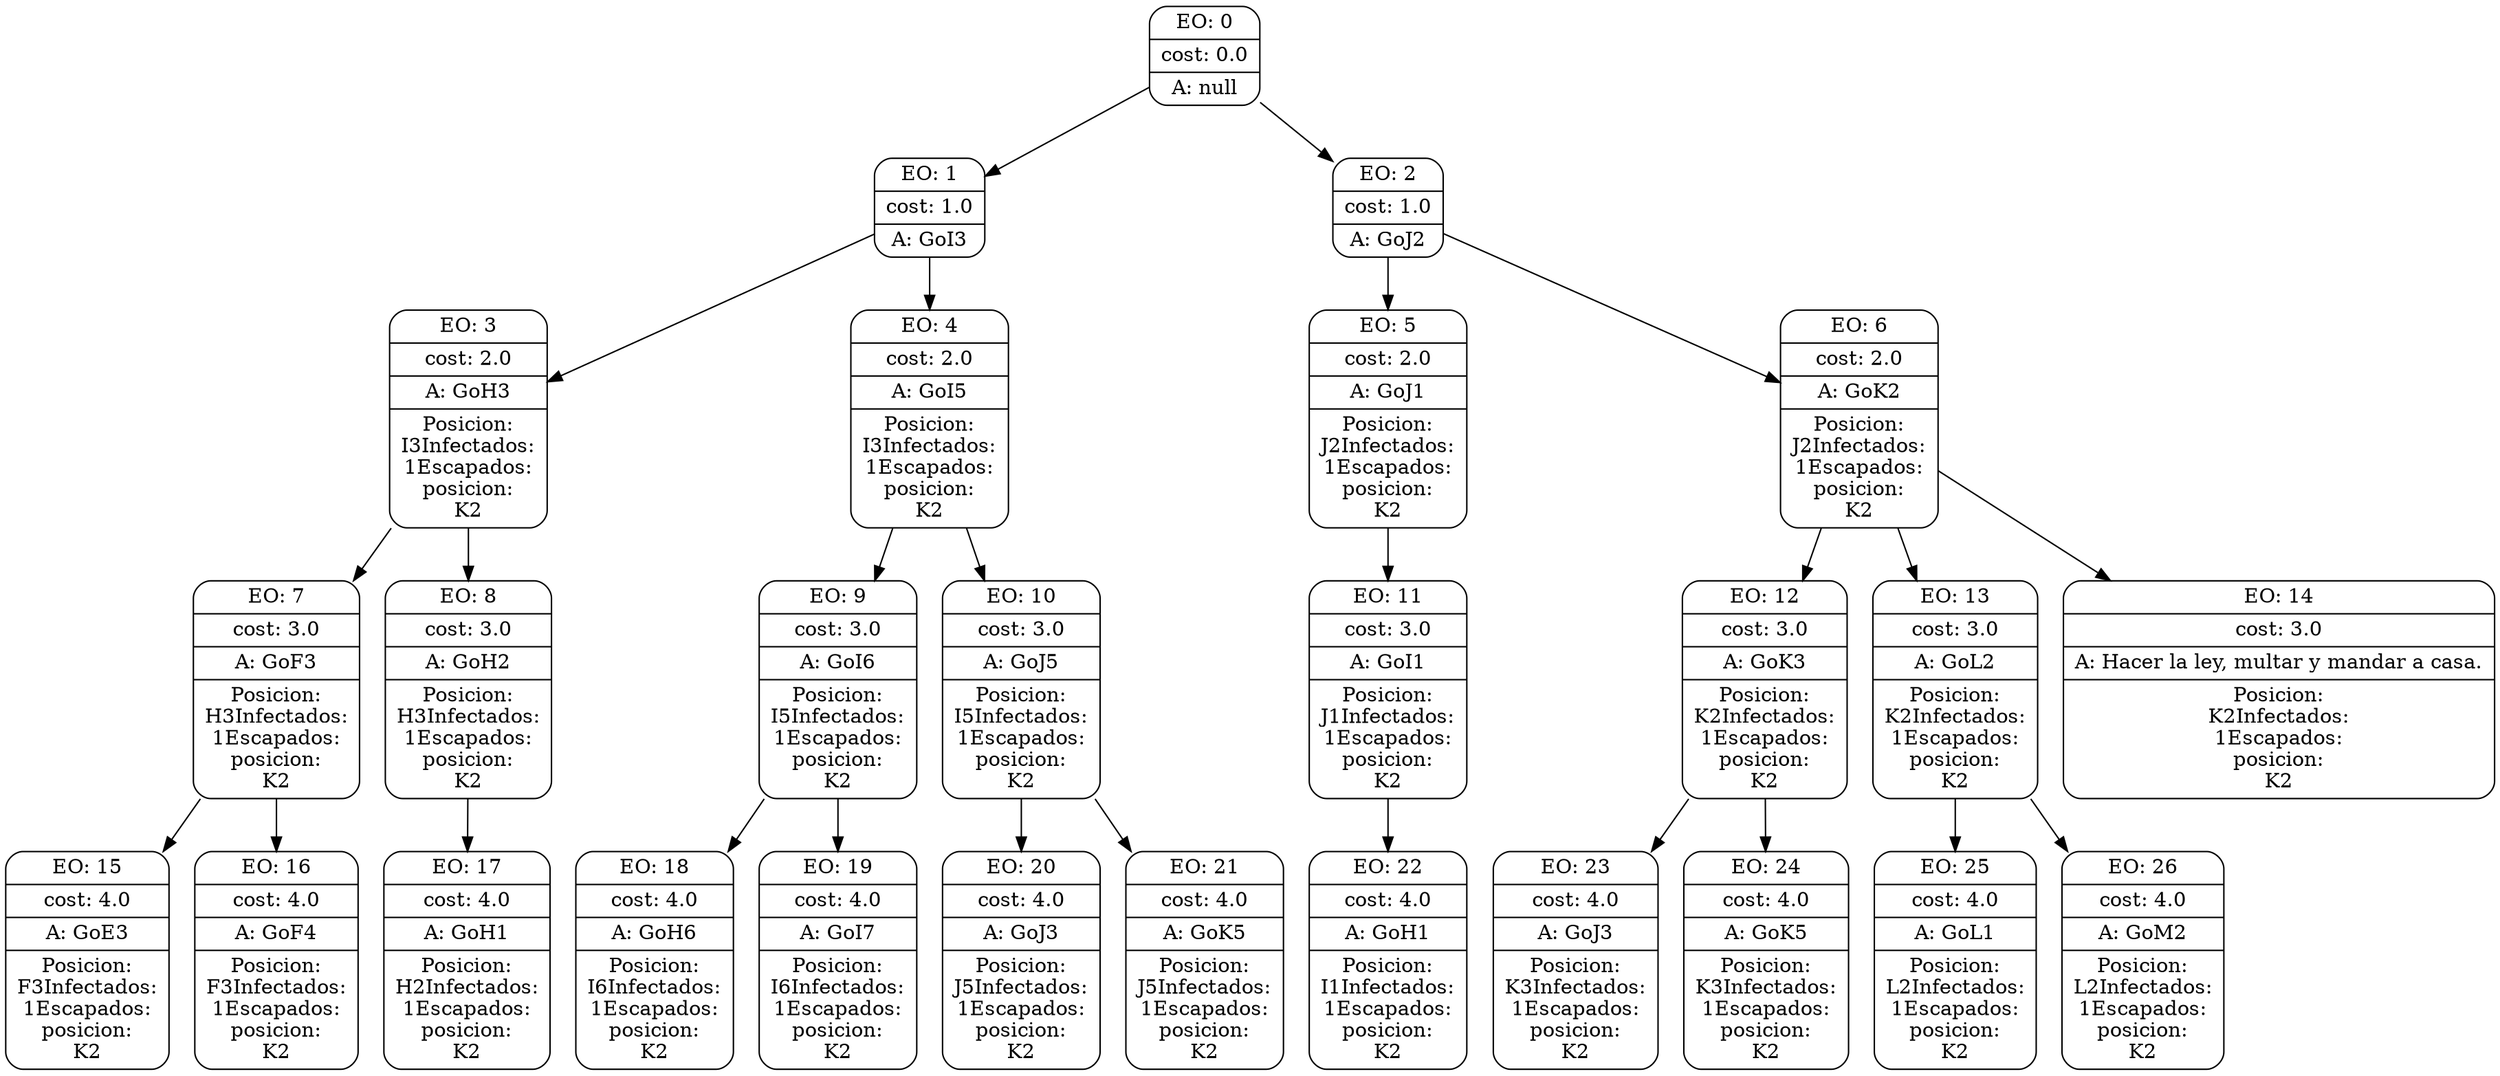 digraph g {
node [shape = Mrecord];
nodo0[label="{EO: 0|cost: 0.0|A: null}"]
nodo1[label="{EO: 1|cost: 1.0|A: GoI3}"]
nodo3[label="{EO: 3|cost: 2.0|A: GoH3|Posicion:\nI3
Infectados:\n1
Escapados:\n
posicion:\nK2
}"]
nodo7[label="{EO: 7|cost: 3.0|A: GoF3|Posicion:\nH3
Infectados:\n1
Escapados:\n
posicion:\nK2
}"]
nodo15[label="{EO: 15|cost: 4.0|A: GoE3|Posicion:\nF3
Infectados:\n1
Escapados:\n
posicion:\nK2
}"]

nodo7 -> nodo15;
nodo16[label="{EO: 16|cost: 4.0|A: GoF4|Posicion:\nF3
Infectados:\n1
Escapados:\n
posicion:\nK2
}"]

nodo7 -> nodo16;

nodo3 -> nodo7;
nodo8[label="{EO: 8|cost: 3.0|A: GoH2|Posicion:\nH3
Infectados:\n1
Escapados:\n
posicion:\nK2
}"]
nodo17[label="{EO: 17|cost: 4.0|A: GoH1|Posicion:\nH2
Infectados:\n1
Escapados:\n
posicion:\nK2
}"]

nodo8 -> nodo17;

nodo3 -> nodo8;

nodo1 -> nodo3;
nodo4[label="{EO: 4|cost: 2.0|A: GoI5|Posicion:\nI3
Infectados:\n1
Escapados:\n
posicion:\nK2
}"]
nodo9[label="{EO: 9|cost: 3.0|A: GoI6|Posicion:\nI5
Infectados:\n1
Escapados:\n
posicion:\nK2
}"]
nodo18[label="{EO: 18|cost: 4.0|A: GoH6|Posicion:\nI6
Infectados:\n1
Escapados:\n
posicion:\nK2
}"]

nodo9 -> nodo18;
nodo19[label="{EO: 19|cost: 4.0|A: GoI7|Posicion:\nI6
Infectados:\n1
Escapados:\n
posicion:\nK2
}"]

nodo9 -> nodo19;

nodo4 -> nodo9;
nodo10[label="{EO: 10|cost: 3.0|A: GoJ5|Posicion:\nI5
Infectados:\n1
Escapados:\n
posicion:\nK2
}"]
nodo20[label="{EO: 20|cost: 4.0|A: GoJ3|Posicion:\nJ5
Infectados:\n1
Escapados:\n
posicion:\nK2
}"]

nodo10 -> nodo20;
nodo21[label="{EO: 21|cost: 4.0|A: GoK5|Posicion:\nJ5
Infectados:\n1
Escapados:\n
posicion:\nK2
}"]

nodo10 -> nodo21;

nodo4 -> nodo10;

nodo1 -> nodo4;

nodo0 -> nodo1;
nodo2[label="{EO: 2|cost: 1.0|A: GoJ2}"]
nodo5[label="{EO: 5|cost: 2.0|A: GoJ1|Posicion:\nJ2
Infectados:\n1
Escapados:\n
posicion:\nK2
}"]
nodo11[label="{EO: 11|cost: 3.0|A: GoI1|Posicion:\nJ1
Infectados:\n1
Escapados:\n
posicion:\nK2
}"]
nodo22[label="{EO: 22|cost: 4.0|A: GoH1|Posicion:\nI1
Infectados:\n1
Escapados:\n
posicion:\nK2
}"]

nodo11 -> nodo22;

nodo5 -> nodo11;

nodo2 -> nodo5;
nodo6[label="{EO: 6|cost: 2.0|A: GoK2|Posicion:\nJ2
Infectados:\n1
Escapados:\n
posicion:\nK2
}"]
nodo12[label="{EO: 12|cost: 3.0|A: GoK3|Posicion:\nK2
Infectados:\n1
Escapados:\n
posicion:\nK2
}"]
nodo23[label="{EO: 23|cost: 4.0|A: GoJ3|Posicion:\nK3
Infectados:\n1
Escapados:\n
posicion:\nK2
}"]

nodo12 -> nodo23;
nodo24[label="{EO: 24|cost: 4.0|A: GoK5|Posicion:\nK3
Infectados:\n1
Escapados:\n
posicion:\nK2
}"]

nodo12 -> nodo24;

nodo6 -> nodo12;
nodo13[label="{EO: 13|cost: 3.0|A: GoL2|Posicion:\nK2
Infectados:\n1
Escapados:\n
posicion:\nK2
}"]
nodo25[label="{EO: 25|cost: 4.0|A: GoL1|Posicion:\nL2
Infectados:\n1
Escapados:\n
posicion:\nK2
}"]

nodo13 -> nodo25;
nodo26[label="{EO: 26|cost: 4.0|A: GoM2|Posicion:\nL2
Infectados:\n1
Escapados:\n
posicion:\nK2
}"]

nodo13 -> nodo26;

nodo6 -> nodo13;
nodo14[label="{EO: 14|cost: 3.0|A: Hacer la ley, multar y mandar a casa.|Posicion:\nK2
Infectados:\n1
Escapados:\n
posicion:\nK2
}"]

nodo6 -> nodo14;

nodo2 -> nodo6;

nodo0 -> nodo2;


}